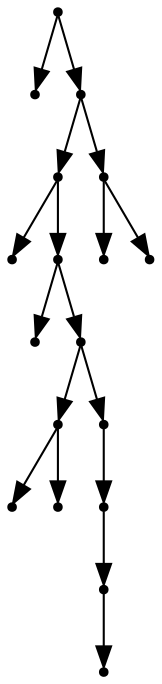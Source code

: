 digraph {
  17 [shape=point];
  0 [shape=point];
  16 [shape=point];
  12 [shape=point];
  1 [shape=point];
  11 [shape=point];
  2 [shape=point];
  10 [shape=point];
  5 [shape=point];
  3 [shape=point];
  4 [shape=point];
  9 [shape=point];
  8 [shape=point];
  7 [shape=point];
  6 [shape=point];
  15 [shape=point];
  13 [shape=point];
  14 [shape=point];
17 -> 0;
17 -> 16;
16 -> 12;
12 -> 1;
12 -> 11;
11 -> 2;
11 -> 10;
10 -> 5;
5 -> 3;
5 -> 4;
10 -> 9;
9 -> 8;
8 -> 7;
7 -> 6;
16 -> 15;
15 -> 13;
15 -> 14;
}
